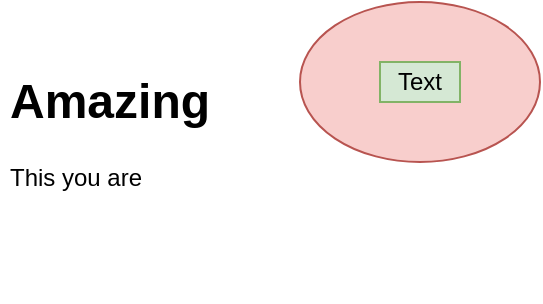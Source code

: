 <mxfile version="14.5.3" type="github">
  <diagram id="3USXU_mPsQ4nLQCG9iXm" name="Page-1">
    <mxGraphModel dx="786" dy="465" grid="1" gridSize="10" guides="1" tooltips="1" connect="1" arrows="1" fold="1" page="1" pageScale="1" pageWidth="827" pageHeight="1169" math="0" shadow="0">
      <root>
        <mxCell id="0" />
        <mxCell id="1" parent="0" />
        <mxCell id="qZG-5cczu6E9xLHAeQS5-2" value="" style="ellipse;whiteSpace=wrap;html=1;fillColor=#f8cecc;strokeColor=#b85450;" vertex="1" parent="1">
          <mxGeometry x="240" y="40" width="120" height="80" as="geometry" />
        </mxCell>
        <mxCell id="qZG-5cczu6E9xLHAeQS5-1" value="Text" style="text;html=1;strokeColor=#82b366;fillColor=#d5e8d4;align=center;verticalAlign=middle;whiteSpace=wrap;rounded=0;" vertex="1" parent="1">
          <mxGeometry x="280" y="70" width="40" height="20" as="geometry" />
        </mxCell>
        <mxCell id="qZG-5cczu6E9xLHAeQS5-3" value="&lt;h1&gt;Amazing&lt;/h1&gt;&lt;p&gt;This you are&lt;/p&gt;" style="text;html=1;strokeColor=none;fillColor=none;spacing=5;spacingTop=-20;whiteSpace=wrap;overflow=hidden;rounded=0;" vertex="1" parent="1">
          <mxGeometry x="90" y="70" width="190" height="120" as="geometry" />
        </mxCell>
      </root>
    </mxGraphModel>
  </diagram>
</mxfile>

